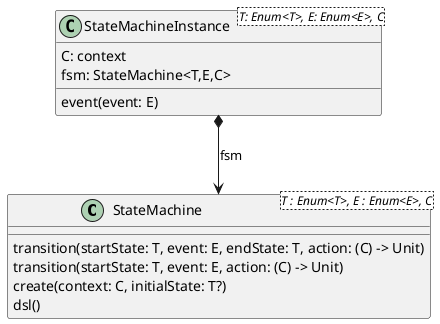 @startuml


class StateMachine<T : Enum<T>, E : Enum<E>, C> {
    transition(startState: T, event: E, endState: T, action: (C) -> Unit)
    transition(startState: T, event: E, action: (C) -> Unit)
    create(context: C, initialState: T?)
    dsl()
}

class StateMachineInstance<T: Enum<T>, E: Enum<E>, C> {
    C: context
    fsm: StateMachine<T,E,C>
    event(event: E)
}

StateMachineInstance *--> StateMachine : fsm


@enduml
